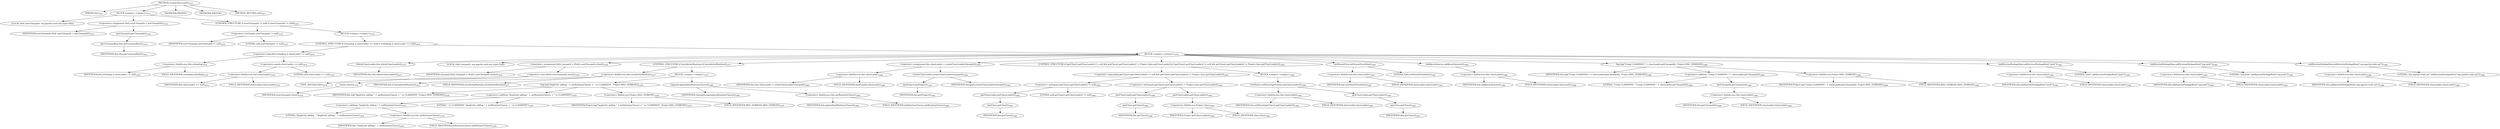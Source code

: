 digraph "createClassLoader" {  
"3196" [label = <(METHOD,createClassLoader)<SUB>1471</SUB>> ]
"193" [label = <(PARAM,this)<SUB>1471</SUB>> ]
"3197" [label = <(BLOCK,&lt;empty&gt;,&lt;empty&gt;)<SUB>1471</SUB>> ]
"3198" [label = <(LOCAL,Path userClasspath: org.apache.tools.ant.types.Path)> ]
"3199" [label = <(&lt;operator&gt;.assignment,Path userClasspath = getClasspath())<SUB>1472</SUB>> ]
"3200" [label = <(IDENTIFIER,userClasspath,Path userClasspath = getClasspath())<SUB>1472</SUB>> ]
"3201" [label = <(getClasspath,getClasspath())<SUB>1472</SUB>> ]
"3202" [label = <(getCommandline,this.getCommandline())<SUB>1472</SUB>> ]
"192" [label = <(IDENTIFIER,this,this.getCommandline())<SUB>1472</SUB>> ]
"3203" [label = <(CONTROL_STRUCTURE,if (userClasspath != null),if (userClasspath != null))<SUB>1473</SUB>> ]
"3204" [label = <(&lt;operator&gt;.notEquals,userClasspath != null)<SUB>1473</SUB>> ]
"3205" [label = <(IDENTIFIER,userClasspath,userClasspath != null)<SUB>1473</SUB>> ]
"3206" [label = <(LITERAL,null,userClasspath != null)<SUB>1473</SUB>> ]
"3207" [label = <(BLOCK,&lt;empty&gt;,&lt;empty&gt;)<SUB>1473</SUB>> ]
"3208" [label = <(CONTROL_STRUCTURE,if (reloading || classLoader == null),if (reloading || classLoader == null))<SUB>1474</SUB>> ]
"3209" [label = <(&lt;operator&gt;.logicalOr,reloading || classLoader == null)<SUB>1474</SUB>> ]
"3210" [label = <(&lt;operator&gt;.fieldAccess,this.reloading)<SUB>1474</SUB>> ]
"3211" [label = <(IDENTIFIER,this,reloading || classLoader == null)<SUB>1474</SUB>> ]
"3212" [label = <(FIELD_IDENTIFIER,reloading,reloading)<SUB>1474</SUB>> ]
"3213" [label = <(&lt;operator&gt;.equals,classLoader == null)<SUB>1474</SUB>> ]
"3214" [label = <(&lt;operator&gt;.fieldAccess,this.classLoader)<SUB>1474</SUB>> ]
"3215" [label = <(IDENTIFIER,this,classLoader == null)<SUB>1474</SUB>> ]
"3216" [label = <(FIELD_IDENTIFIER,classLoader,classLoader)<SUB>1474</SUB>> ]
"3217" [label = <(LITERAL,null,classLoader == null)<SUB>1474</SUB>> ]
"3218" [label = <(BLOCK,&lt;empty&gt;,&lt;empty&gt;)<SUB>1474</SUB>> ]
"3219" [label = <(deleteClassLoader,this.deleteClassLoader())<SUB>1475</SUB>> ]
"194" [label = <(IDENTIFIER,this,this.deleteClassLoader())<SUB>1475</SUB>> ]
"3220" [label = <(LOCAL,Path classpath: org.apache.tools.ant.types.Path)> ]
"3221" [label = <(&lt;operator&gt;.assignment,Path classpath = (Path) userClasspath.clone())<SUB>1476</SUB>> ]
"3222" [label = <(IDENTIFIER,classpath,Path classpath = (Path) userClasspath.clone())<SUB>1476</SUB>> ]
"3223" [label = <(&lt;operator&gt;.cast,(Path) userClasspath.clone())<SUB>1476</SUB>> ]
"3224" [label = <(TYPE_REF,Path,Path)<SUB>1476</SUB>> ]
"3225" [label = <(clone,clone())<SUB>1476</SUB>> ]
"3226" [label = <(IDENTIFIER,userClasspath,clone())<SUB>1476</SUB>> ]
"3227" [label = <(CONTROL_STRUCTURE,if (includeAntRuntime),if (includeAntRuntime))<SUB>1477</SUB>> ]
"3228" [label = <(&lt;operator&gt;.fieldAccess,this.includeAntRuntime)<SUB>1477</SUB>> ]
"3229" [label = <(IDENTIFIER,this,if (includeAntRuntime))<SUB>1477</SUB>> ]
"3230" [label = <(FIELD_IDENTIFIER,includeAntRuntime,includeAntRuntime)<SUB>1477</SUB>> ]
"3231" [label = <(BLOCK,&lt;empty&gt;,&lt;empty&gt;)<SUB>1477</SUB>> ]
"3232" [label = <(log,log(&quot;Implicitly adding &quot; + antRuntimeClasses + &quot; to CLASSPATH&quot;, Project.MSG_VERBOSE))<SUB>1478</SUB>> ]
"195" [label = <(IDENTIFIER,this,log(&quot;Implicitly adding &quot; + antRuntimeClasses + &quot; to CLASSPATH&quot;, Project.MSG_VERBOSE))<SUB>1478</SUB>> ]
"3233" [label = <(&lt;operator&gt;.addition,&quot;Implicitly adding &quot; + antRuntimeClasses + &quot; to CLASSPATH&quot;)<SUB>1478</SUB>> ]
"3234" [label = <(&lt;operator&gt;.addition,&quot;Implicitly adding &quot; + antRuntimeClasses)<SUB>1478</SUB>> ]
"3235" [label = <(LITERAL,&quot;Implicitly adding &quot;,&quot;Implicitly adding &quot; + antRuntimeClasses)<SUB>1478</SUB>> ]
"3236" [label = <(&lt;operator&gt;.fieldAccess,this.antRuntimeClasses)<SUB>1478</SUB>> ]
"3237" [label = <(IDENTIFIER,this,&quot;Implicitly adding &quot; + antRuntimeClasses)<SUB>1478</SUB>> ]
"3238" [label = <(FIELD_IDENTIFIER,antRuntimeClasses,antRuntimeClasses)<SUB>1478</SUB>> ]
"3239" [label = <(LITERAL,&quot; to CLASSPATH&quot;,&quot;Implicitly adding &quot; + antRuntimeClasses + &quot; to CLASSPATH&quot;)<SUB>1479</SUB>> ]
"3240" [label = <(&lt;operator&gt;.fieldAccess,Project.MSG_VERBOSE)<SUB>1479</SUB>> ]
"3241" [label = <(IDENTIFIER,Project,log(&quot;Implicitly adding &quot; + antRuntimeClasses + &quot; to CLASSPATH&quot;, Project.MSG_VERBOSE))<SUB>1479</SUB>> ]
"3242" [label = <(FIELD_IDENTIFIER,MSG_VERBOSE,MSG_VERBOSE)<SUB>1479</SUB>> ]
"3243" [label = <(append,append(antRuntimeClasses))<SUB>1480</SUB>> ]
"3244" [label = <(IDENTIFIER,classpath,append(antRuntimeClasses))<SUB>1480</SUB>> ]
"3245" [label = <(&lt;operator&gt;.fieldAccess,this.antRuntimeClasses)<SUB>1480</SUB>> ]
"3246" [label = <(IDENTIFIER,this,append(antRuntimeClasses))<SUB>1480</SUB>> ]
"3247" [label = <(FIELD_IDENTIFIER,antRuntimeClasses,antRuntimeClasses)<SUB>1480</SUB>> ]
"3248" [label = <(&lt;operator&gt;.assignment,this.classLoader = createClassLoader(classpath))<SUB>1482</SUB>> ]
"3249" [label = <(&lt;operator&gt;.fieldAccess,this.classLoader)<SUB>1482</SUB>> ]
"3250" [label = <(IDENTIFIER,this,this.classLoader = createClassLoader(classpath))<SUB>1482</SUB>> ]
"3251" [label = <(FIELD_IDENTIFIER,classLoader,classLoader)<SUB>1482</SUB>> ]
"3252" [label = <(createClassLoader,createClassLoader(classpath))<SUB>1482</SUB>> ]
"3253" [label = <(getProject,getProject())<SUB>1482</SUB>> ]
"196" [label = <(IDENTIFIER,this,getProject())<SUB>1482</SUB>> ]
"3254" [label = <(IDENTIFIER,classpath,createClassLoader(classpath))<SUB>1482</SUB>> ]
"3255" [label = <(CONTROL_STRUCTURE,if (getClass().getClassLoader() != null &amp;&amp; getClass().getClassLoader() != Project.class.getClassLoader()),if (getClass().getClassLoader() != null &amp;&amp; getClass().getClassLoader() != Project.class.getClassLoader()))<SUB>1483</SUB>> ]
"3256" [label = <(&lt;operator&gt;.logicalAnd,getClass().getClassLoader() != null &amp;&amp; getClass().getClassLoader() != Project.class.getClassLoader())<SUB>1483</SUB>> ]
"3257" [label = <(&lt;operator&gt;.notEquals,getClass().getClassLoader() != null)<SUB>1483</SUB>> ]
"3258" [label = <(getClassLoader,getClassLoader())<SUB>1483</SUB>> ]
"3259" [label = <(getClass,getClass())<SUB>1483</SUB>> ]
"197" [label = <(IDENTIFIER,this,getClass())<SUB>1483</SUB>> ]
"3260" [label = <(LITERAL,null,getClass().getClassLoader() != null)<SUB>1483</SUB>> ]
"3261" [label = <(&lt;operator&gt;.notEquals,getClass().getClassLoader() != Project.class.getClassLoader())<SUB>1484</SUB>> ]
"3262" [label = <(getClassLoader,getClassLoader())<SUB>1484</SUB>> ]
"3263" [label = <(getClass,getClass())<SUB>1484</SUB>> ]
"198" [label = <(IDENTIFIER,this,getClass())<SUB>1484</SUB>> ]
"3264" [label = <(getClassLoader,getClassLoader())<SUB>1484</SUB>> ]
"3265" [label = <(&lt;operator&gt;.fieldAccess,Project.class)<SUB>1484</SUB>> ]
"3266" [label = <(IDENTIFIER,Project,getClassLoader())<SUB>1484</SUB>> ]
"3267" [label = <(FIELD_IDENTIFIER,class,class)<SUB>1484</SUB>> ]
"3268" [label = <(BLOCK,&lt;empty&gt;,&lt;empty&gt;)<SUB>1484</SUB>> ]
"3269" [label = <(setParent,setParent(getClass().getClassLoader()))<SUB>1485</SUB>> ]
"3270" [label = <(&lt;operator&gt;.fieldAccess,this.classLoader)<SUB>1485</SUB>> ]
"3271" [label = <(IDENTIFIER,this,setParent(getClass().getClassLoader()))<SUB>1485</SUB>> ]
"3272" [label = <(FIELD_IDENTIFIER,classLoader,classLoader)<SUB>1485</SUB>> ]
"3273" [label = <(getClassLoader,getClassLoader())<SUB>1485</SUB>> ]
"3274" [label = <(getClass,getClass())<SUB>1485</SUB>> ]
"199" [label = <(IDENTIFIER,this,getClass())<SUB>1485</SUB>> ]
"3275" [label = <(setParentFirst,setParentFirst(false))<SUB>1487</SUB>> ]
"3276" [label = <(&lt;operator&gt;.fieldAccess,this.classLoader)<SUB>1487</SUB>> ]
"3277" [label = <(IDENTIFIER,this,setParentFirst(false))<SUB>1487</SUB>> ]
"3278" [label = <(FIELD_IDENTIFIER,classLoader,classLoader)<SUB>1487</SUB>> ]
"3279" [label = <(LITERAL,false,setParentFirst(false))<SUB>1487</SUB>> ]
"3280" [label = <(addJavaLibraries,addJavaLibraries())<SUB>1488</SUB>> ]
"3281" [label = <(&lt;operator&gt;.fieldAccess,this.classLoader)<SUB>1488</SUB>> ]
"3282" [label = <(IDENTIFIER,this,addJavaLibraries())<SUB>1488</SUB>> ]
"3283" [label = <(FIELD_IDENTIFIER,classLoader,classLoader)<SUB>1488</SUB>> ]
"3284" [label = <(log,log(&quot;Using CLASSPATH &quot; + classLoader.getClasspath(), Project.MSG_VERBOSE))<SUB>1489</SUB>> ]
"200" [label = <(IDENTIFIER,this,log(&quot;Using CLASSPATH &quot; + classLoader.getClasspath(), Project.MSG_VERBOSE))<SUB>1489</SUB>> ]
"3285" [label = <(&lt;operator&gt;.addition,&quot;Using CLASSPATH &quot; + classLoader.getClasspath())<SUB>1489</SUB>> ]
"3286" [label = <(LITERAL,&quot;Using CLASSPATH &quot;,&quot;Using CLASSPATH &quot; + classLoader.getClasspath())<SUB>1489</SUB>> ]
"3287" [label = <(getClasspath,getClasspath())<SUB>1489</SUB>> ]
"3288" [label = <(&lt;operator&gt;.fieldAccess,this.classLoader)<SUB>1489</SUB>> ]
"3289" [label = <(IDENTIFIER,this,getClasspath())<SUB>1489</SUB>> ]
"3290" [label = <(FIELD_IDENTIFIER,classLoader,classLoader)<SUB>1489</SUB>> ]
"3291" [label = <(&lt;operator&gt;.fieldAccess,Project.MSG_VERBOSE)<SUB>1490</SUB>> ]
"3292" [label = <(IDENTIFIER,Project,log(&quot;Using CLASSPATH &quot; + classLoader.getClasspath(), Project.MSG_VERBOSE))<SUB>1490</SUB>> ]
"3293" [label = <(FIELD_IDENTIFIER,MSG_VERBOSE,MSG_VERBOSE)<SUB>1490</SUB>> ]
"3294" [label = <(addSystemPackageRoot,addSystemPackageRoot(&quot;junit&quot;))<SUB>1492</SUB>> ]
"3295" [label = <(&lt;operator&gt;.fieldAccess,this.classLoader)<SUB>1492</SUB>> ]
"3296" [label = <(IDENTIFIER,this,addSystemPackageRoot(&quot;junit&quot;))<SUB>1492</SUB>> ]
"3297" [label = <(FIELD_IDENTIFIER,classLoader,classLoader)<SUB>1492</SUB>> ]
"3298" [label = <(LITERAL,&quot;junit&quot;,addSystemPackageRoot(&quot;junit&quot;))<SUB>1492</SUB>> ]
"3299" [label = <(addSystemPackageRoot,addSystemPackageRoot(&quot;org.junit&quot;))<SUB>1494</SUB>> ]
"3300" [label = <(&lt;operator&gt;.fieldAccess,this.classLoader)<SUB>1494</SUB>> ]
"3301" [label = <(IDENTIFIER,this,addSystemPackageRoot(&quot;org.junit&quot;))<SUB>1494</SUB>> ]
"3302" [label = <(FIELD_IDENTIFIER,classLoader,classLoader)<SUB>1494</SUB>> ]
"3303" [label = <(LITERAL,&quot;org.junit&quot;,addSystemPackageRoot(&quot;org.junit&quot;))<SUB>1494</SUB>> ]
"3304" [label = <(addSystemPackageRoot,addSystemPackageRoot(&quot;org.apache.tools.ant&quot;))<SUB>1496</SUB>> ]
"3305" [label = <(&lt;operator&gt;.fieldAccess,this.classLoader)<SUB>1496</SUB>> ]
"3306" [label = <(IDENTIFIER,this,addSystemPackageRoot(&quot;org.apache.tools.ant&quot;))<SUB>1496</SUB>> ]
"3307" [label = <(FIELD_IDENTIFIER,classLoader,classLoader)<SUB>1496</SUB>> ]
"3308" [label = <(LITERAL,&quot;org.apache.tools.ant&quot;,addSystemPackageRoot(&quot;org.apache.tools.ant&quot;))<SUB>1496</SUB>> ]
"3309" [label = <(MODIFIER,PRIVATE)> ]
"3310" [label = <(MODIFIER,VIRTUAL)> ]
"3311" [label = <(METHOD_RETURN,void)<SUB>1471</SUB>> ]
  "3196" -> "193" 
  "3196" -> "3197" 
  "3196" -> "3309" 
  "3196" -> "3310" 
  "3196" -> "3311" 
  "3197" -> "3198" 
  "3197" -> "3199" 
  "3197" -> "3203" 
  "3199" -> "3200" 
  "3199" -> "3201" 
  "3201" -> "3202" 
  "3202" -> "192" 
  "3203" -> "3204" 
  "3203" -> "3207" 
  "3204" -> "3205" 
  "3204" -> "3206" 
  "3207" -> "3208" 
  "3208" -> "3209" 
  "3208" -> "3218" 
  "3209" -> "3210" 
  "3209" -> "3213" 
  "3210" -> "3211" 
  "3210" -> "3212" 
  "3213" -> "3214" 
  "3213" -> "3217" 
  "3214" -> "3215" 
  "3214" -> "3216" 
  "3218" -> "3219" 
  "3218" -> "3220" 
  "3218" -> "3221" 
  "3218" -> "3227" 
  "3218" -> "3248" 
  "3218" -> "3255" 
  "3218" -> "3275" 
  "3218" -> "3280" 
  "3218" -> "3284" 
  "3218" -> "3294" 
  "3218" -> "3299" 
  "3218" -> "3304" 
  "3219" -> "194" 
  "3221" -> "3222" 
  "3221" -> "3223" 
  "3223" -> "3224" 
  "3223" -> "3225" 
  "3225" -> "3226" 
  "3227" -> "3228" 
  "3227" -> "3231" 
  "3228" -> "3229" 
  "3228" -> "3230" 
  "3231" -> "3232" 
  "3231" -> "3243" 
  "3232" -> "195" 
  "3232" -> "3233" 
  "3232" -> "3240" 
  "3233" -> "3234" 
  "3233" -> "3239" 
  "3234" -> "3235" 
  "3234" -> "3236" 
  "3236" -> "3237" 
  "3236" -> "3238" 
  "3240" -> "3241" 
  "3240" -> "3242" 
  "3243" -> "3244" 
  "3243" -> "3245" 
  "3245" -> "3246" 
  "3245" -> "3247" 
  "3248" -> "3249" 
  "3248" -> "3252" 
  "3249" -> "3250" 
  "3249" -> "3251" 
  "3252" -> "3253" 
  "3252" -> "3254" 
  "3253" -> "196" 
  "3255" -> "3256" 
  "3255" -> "3268" 
  "3256" -> "3257" 
  "3256" -> "3261" 
  "3257" -> "3258" 
  "3257" -> "3260" 
  "3258" -> "3259" 
  "3259" -> "197" 
  "3261" -> "3262" 
  "3261" -> "3264" 
  "3262" -> "3263" 
  "3263" -> "198" 
  "3264" -> "3265" 
  "3265" -> "3266" 
  "3265" -> "3267" 
  "3268" -> "3269" 
  "3269" -> "3270" 
  "3269" -> "3273" 
  "3270" -> "3271" 
  "3270" -> "3272" 
  "3273" -> "3274" 
  "3274" -> "199" 
  "3275" -> "3276" 
  "3275" -> "3279" 
  "3276" -> "3277" 
  "3276" -> "3278" 
  "3280" -> "3281" 
  "3281" -> "3282" 
  "3281" -> "3283" 
  "3284" -> "200" 
  "3284" -> "3285" 
  "3284" -> "3291" 
  "3285" -> "3286" 
  "3285" -> "3287" 
  "3287" -> "3288" 
  "3288" -> "3289" 
  "3288" -> "3290" 
  "3291" -> "3292" 
  "3291" -> "3293" 
  "3294" -> "3295" 
  "3294" -> "3298" 
  "3295" -> "3296" 
  "3295" -> "3297" 
  "3299" -> "3300" 
  "3299" -> "3303" 
  "3300" -> "3301" 
  "3300" -> "3302" 
  "3304" -> "3305" 
  "3304" -> "3308" 
  "3305" -> "3306" 
  "3305" -> "3307" 
}
